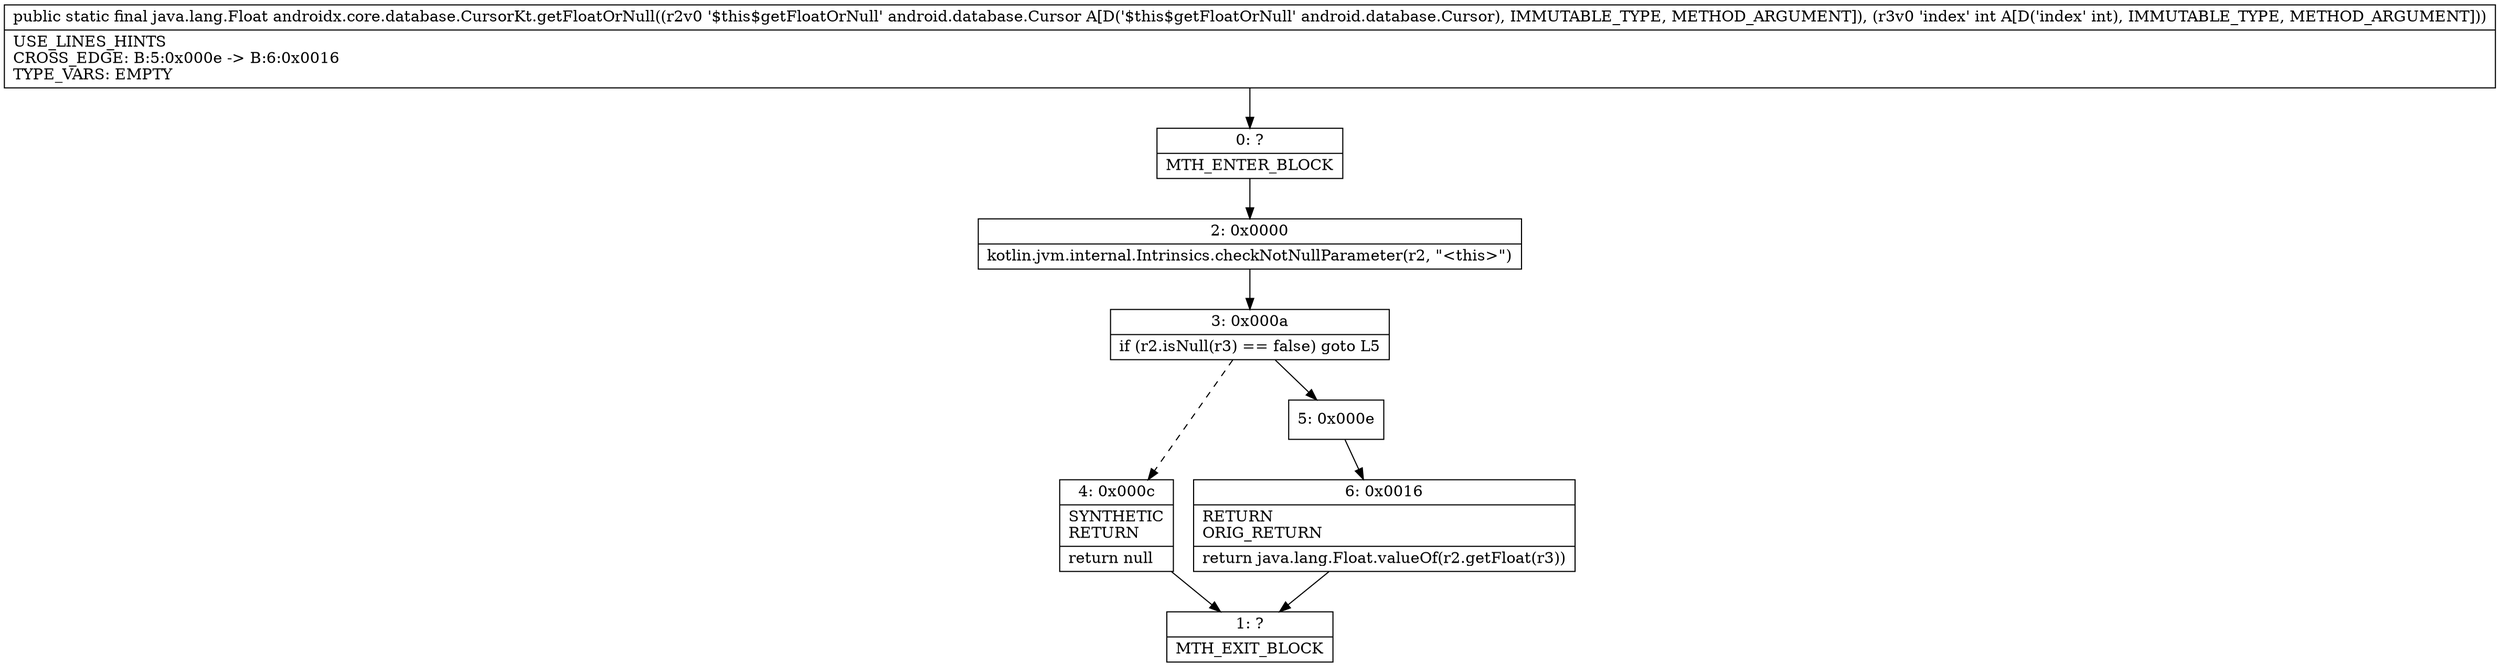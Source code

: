 digraph "CFG forandroidx.core.database.CursorKt.getFloatOrNull(Landroid\/database\/Cursor;I)Ljava\/lang\/Float;" {
Node_0 [shape=record,label="{0\:\ ?|MTH_ENTER_BLOCK\l}"];
Node_2 [shape=record,label="{2\:\ 0x0000|kotlin.jvm.internal.Intrinsics.checkNotNullParameter(r2, \"\<this\>\")\l}"];
Node_3 [shape=record,label="{3\:\ 0x000a|if (r2.isNull(r3) == false) goto L5\l}"];
Node_4 [shape=record,label="{4\:\ 0x000c|SYNTHETIC\lRETURN\l|return null\l}"];
Node_1 [shape=record,label="{1\:\ ?|MTH_EXIT_BLOCK\l}"];
Node_5 [shape=record,label="{5\:\ 0x000e}"];
Node_6 [shape=record,label="{6\:\ 0x0016|RETURN\lORIG_RETURN\l|return java.lang.Float.valueOf(r2.getFloat(r3))\l}"];
MethodNode[shape=record,label="{public static final java.lang.Float androidx.core.database.CursorKt.getFloatOrNull((r2v0 '$this$getFloatOrNull' android.database.Cursor A[D('$this$getFloatOrNull' android.database.Cursor), IMMUTABLE_TYPE, METHOD_ARGUMENT]), (r3v0 'index' int A[D('index' int), IMMUTABLE_TYPE, METHOD_ARGUMENT]))  | USE_LINES_HINTS\lCROSS_EDGE: B:5:0x000e \-\> B:6:0x0016\lTYPE_VARS: EMPTY\l}"];
MethodNode -> Node_0;Node_0 -> Node_2;
Node_2 -> Node_3;
Node_3 -> Node_4[style=dashed];
Node_3 -> Node_5;
Node_4 -> Node_1;
Node_5 -> Node_6;
Node_6 -> Node_1;
}

